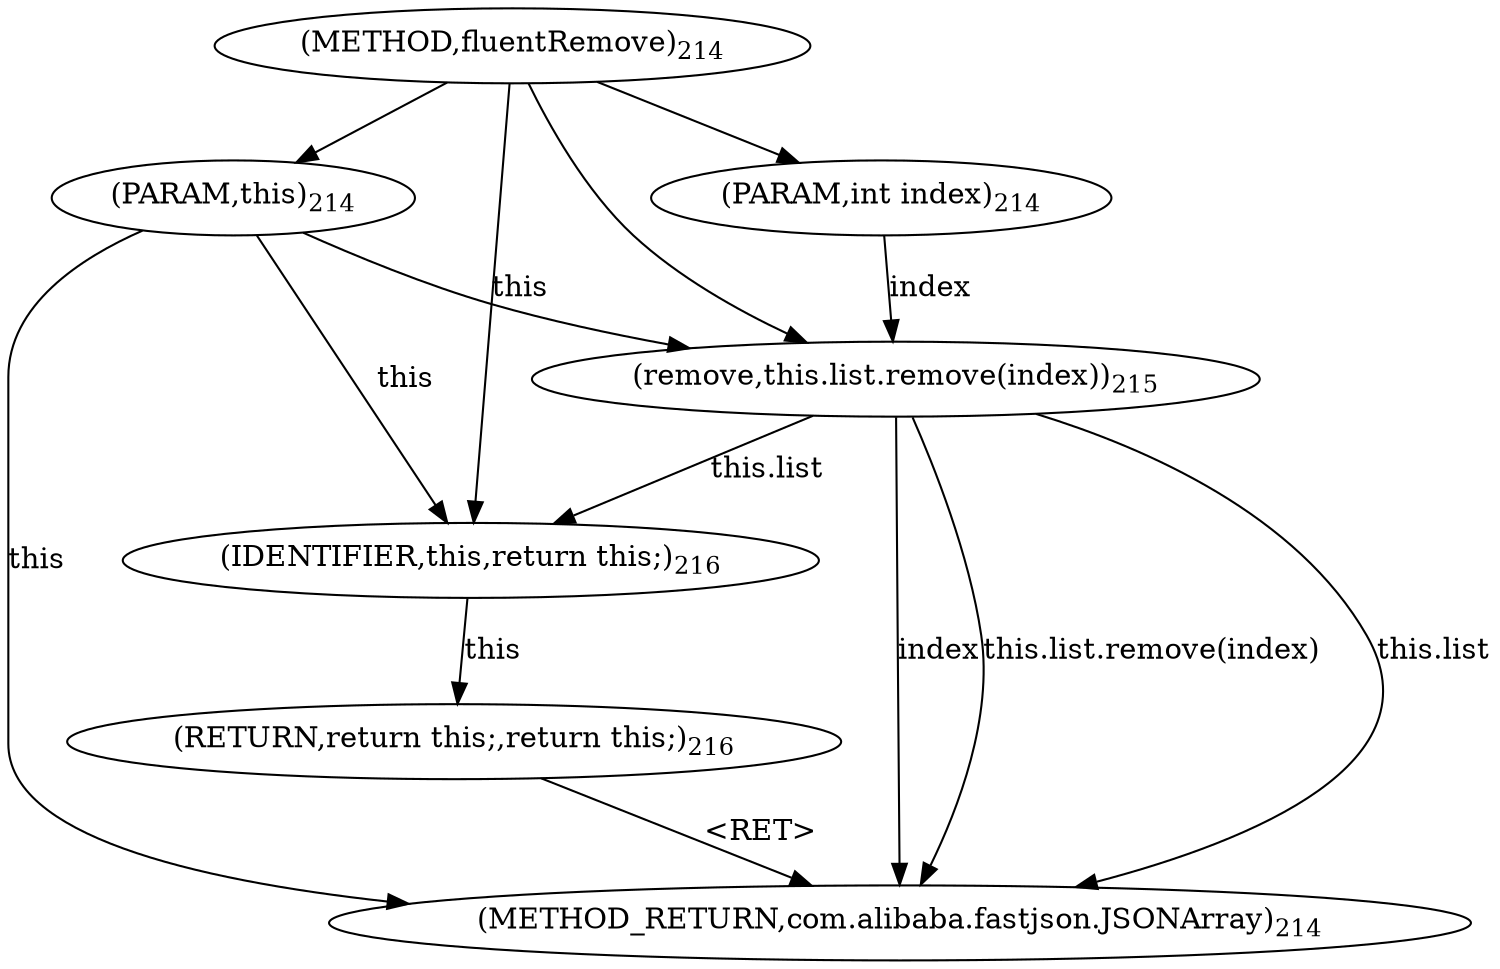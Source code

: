 digraph "fluentRemove" {  
"666" [label = <(METHOD,fluentRemove)<SUB>214</SUB>> ]
"677" [label = <(METHOD_RETURN,com.alibaba.fastjson.JSONArray)<SUB>214</SUB>> ]
"27" [label = <(PARAM,this)<SUB>214</SUB>> ]
"667" [label = <(PARAM,int index)<SUB>214</SUB>> ]
"669" [label = <(remove,this.list.remove(index))<SUB>215</SUB>> ]
"674" [label = <(RETURN,return this;,return this;)<SUB>216</SUB>> ]
"669" [label = <(remove,this.list.remove(index))<SUB>215</SUB>> ]
"669" [label = <(remove,this.list.remove(index))<SUB>215</SUB>> ]
"26" [label = <(IDENTIFIER,this,return this;)<SUB>216</SUB>> ]
  "674" -> "677"  [ label = "&lt;RET&gt;"] 
  "27" -> "677"  [ label = "this"] 
  "669" -> "677"  [ label = "this.list"] 
  "669" -> "677"  [ label = "index"] 
  "669" -> "677"  [ label = "this.list.remove(index)"] 
  "666" -> "27" 
  "666" -> "667" 
  "26" -> "674"  [ label = "this"] 
  "27" -> "669"  [ label = "this"] 
  "667" -> "669"  [ label = "index"] 
  "666" -> "669" 
  "27" -> "26"  [ label = "this"] 
  "669" -> "26"  [ label = "this.list"] 
  "666" -> "26" 
}
